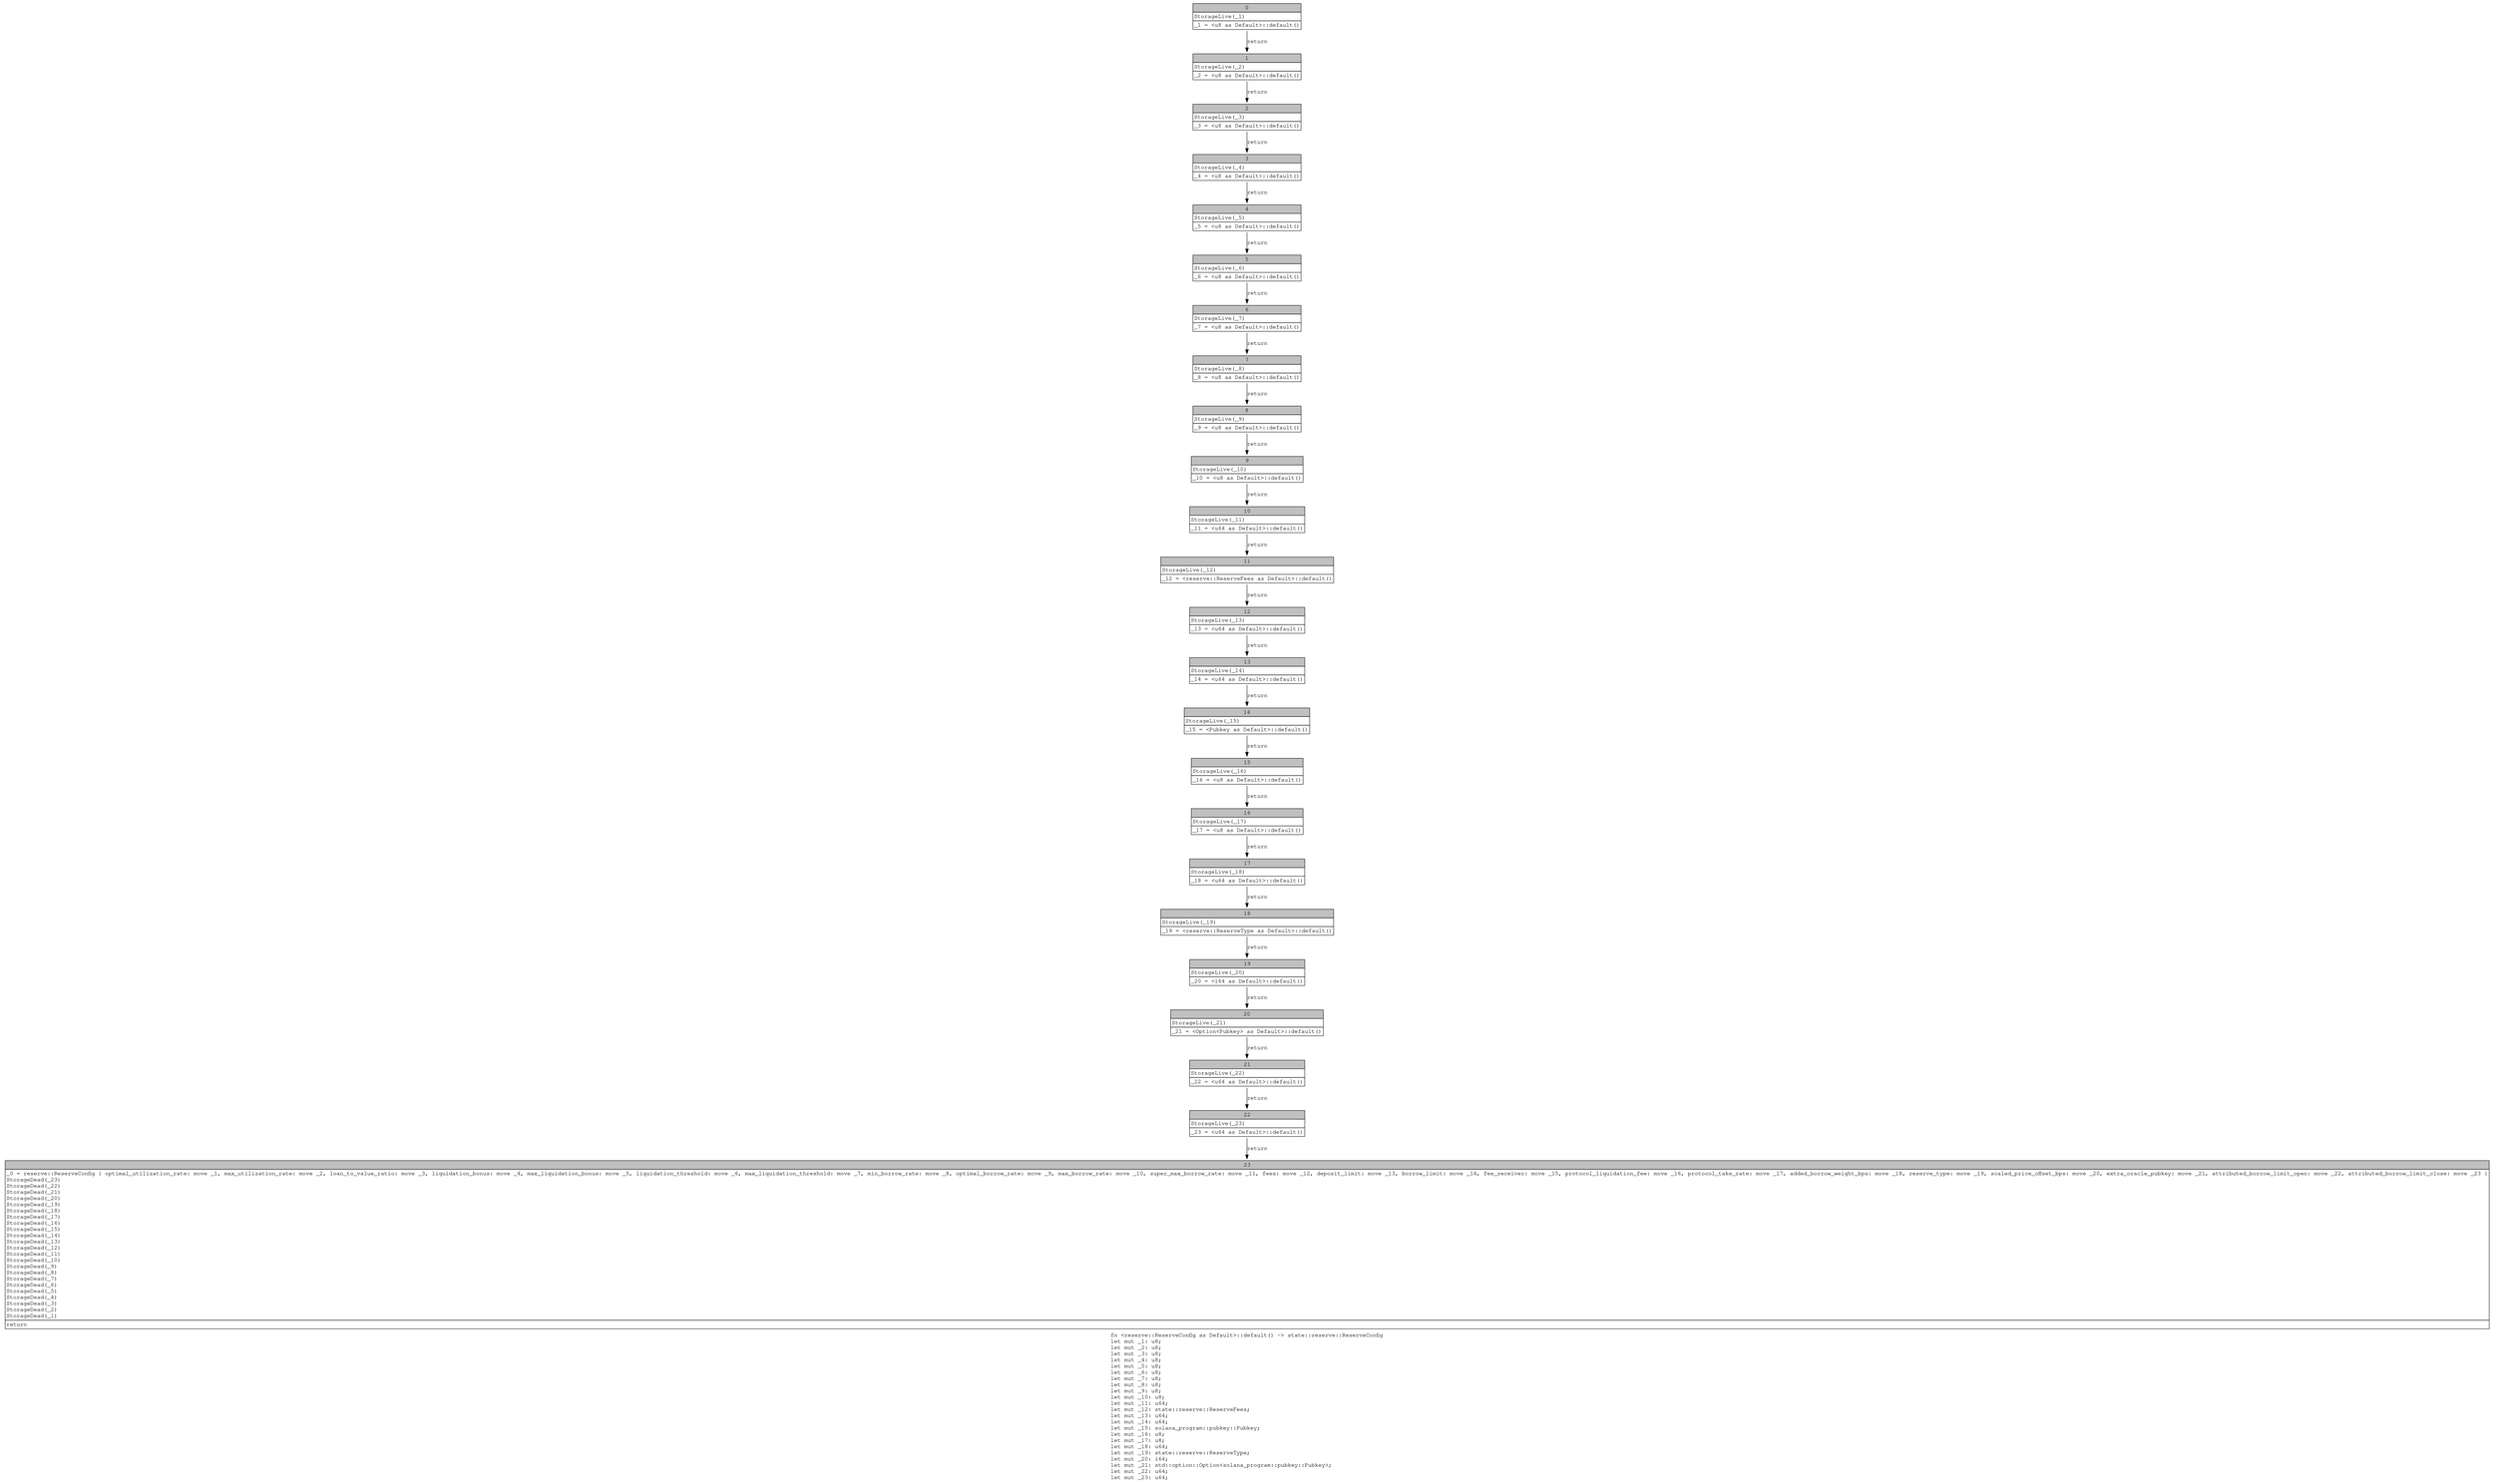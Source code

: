 digraph Mir_0_2394 {
    graph [fontname="Courier, monospace"];
    node [fontname="Courier, monospace"];
    edge [fontname="Courier, monospace"];
    label=<fn &lt;reserve::ReserveConfig as Default&gt;::default() -&gt; state::reserve::ReserveConfig<br align="left"/>let mut _1: u8;<br align="left"/>let mut _2: u8;<br align="left"/>let mut _3: u8;<br align="left"/>let mut _4: u8;<br align="left"/>let mut _5: u8;<br align="left"/>let mut _6: u8;<br align="left"/>let mut _7: u8;<br align="left"/>let mut _8: u8;<br align="left"/>let mut _9: u8;<br align="left"/>let mut _10: u8;<br align="left"/>let mut _11: u64;<br align="left"/>let mut _12: state::reserve::ReserveFees;<br align="left"/>let mut _13: u64;<br align="left"/>let mut _14: u64;<br align="left"/>let mut _15: solana_program::pubkey::Pubkey;<br align="left"/>let mut _16: u8;<br align="left"/>let mut _17: u8;<br align="left"/>let mut _18: u64;<br align="left"/>let mut _19: state::reserve::ReserveType;<br align="left"/>let mut _20: i64;<br align="left"/>let mut _21: std::option::Option&lt;solana_program::pubkey::Pubkey&gt;;<br align="left"/>let mut _22: u64;<br align="left"/>let mut _23: u64;<br align="left"/>>;
    bb0__0_2394 [shape="none", label=<<table border="0" cellborder="1" cellspacing="0"><tr><td bgcolor="gray" align="center" colspan="1">0</td></tr><tr><td align="left" balign="left">StorageLive(_1)<br/></td></tr><tr><td align="left">_1 = &lt;u8 as Default&gt;::default()</td></tr></table>>];
    bb1__0_2394 [shape="none", label=<<table border="0" cellborder="1" cellspacing="0"><tr><td bgcolor="gray" align="center" colspan="1">1</td></tr><tr><td align="left" balign="left">StorageLive(_2)<br/></td></tr><tr><td align="left">_2 = &lt;u8 as Default&gt;::default()</td></tr></table>>];
    bb2__0_2394 [shape="none", label=<<table border="0" cellborder="1" cellspacing="0"><tr><td bgcolor="gray" align="center" colspan="1">2</td></tr><tr><td align="left" balign="left">StorageLive(_3)<br/></td></tr><tr><td align="left">_3 = &lt;u8 as Default&gt;::default()</td></tr></table>>];
    bb3__0_2394 [shape="none", label=<<table border="0" cellborder="1" cellspacing="0"><tr><td bgcolor="gray" align="center" colspan="1">3</td></tr><tr><td align="left" balign="left">StorageLive(_4)<br/></td></tr><tr><td align="left">_4 = &lt;u8 as Default&gt;::default()</td></tr></table>>];
    bb4__0_2394 [shape="none", label=<<table border="0" cellborder="1" cellspacing="0"><tr><td bgcolor="gray" align="center" colspan="1">4</td></tr><tr><td align="left" balign="left">StorageLive(_5)<br/></td></tr><tr><td align="left">_5 = &lt;u8 as Default&gt;::default()</td></tr></table>>];
    bb5__0_2394 [shape="none", label=<<table border="0" cellborder="1" cellspacing="0"><tr><td bgcolor="gray" align="center" colspan="1">5</td></tr><tr><td align="left" balign="left">StorageLive(_6)<br/></td></tr><tr><td align="left">_6 = &lt;u8 as Default&gt;::default()</td></tr></table>>];
    bb6__0_2394 [shape="none", label=<<table border="0" cellborder="1" cellspacing="0"><tr><td bgcolor="gray" align="center" colspan="1">6</td></tr><tr><td align="left" balign="left">StorageLive(_7)<br/></td></tr><tr><td align="left">_7 = &lt;u8 as Default&gt;::default()</td></tr></table>>];
    bb7__0_2394 [shape="none", label=<<table border="0" cellborder="1" cellspacing="0"><tr><td bgcolor="gray" align="center" colspan="1">7</td></tr><tr><td align="left" balign="left">StorageLive(_8)<br/></td></tr><tr><td align="left">_8 = &lt;u8 as Default&gt;::default()</td></tr></table>>];
    bb8__0_2394 [shape="none", label=<<table border="0" cellborder="1" cellspacing="0"><tr><td bgcolor="gray" align="center" colspan="1">8</td></tr><tr><td align="left" balign="left">StorageLive(_9)<br/></td></tr><tr><td align="left">_9 = &lt;u8 as Default&gt;::default()</td></tr></table>>];
    bb9__0_2394 [shape="none", label=<<table border="0" cellborder="1" cellspacing="0"><tr><td bgcolor="gray" align="center" colspan="1">9</td></tr><tr><td align="left" balign="left">StorageLive(_10)<br/></td></tr><tr><td align="left">_10 = &lt;u8 as Default&gt;::default()</td></tr></table>>];
    bb10__0_2394 [shape="none", label=<<table border="0" cellborder="1" cellspacing="0"><tr><td bgcolor="gray" align="center" colspan="1">10</td></tr><tr><td align="left" balign="left">StorageLive(_11)<br/></td></tr><tr><td align="left">_11 = &lt;u64 as Default&gt;::default()</td></tr></table>>];
    bb11__0_2394 [shape="none", label=<<table border="0" cellborder="1" cellspacing="0"><tr><td bgcolor="gray" align="center" colspan="1">11</td></tr><tr><td align="left" balign="left">StorageLive(_12)<br/></td></tr><tr><td align="left">_12 = &lt;reserve::ReserveFees as Default&gt;::default()</td></tr></table>>];
    bb12__0_2394 [shape="none", label=<<table border="0" cellborder="1" cellspacing="0"><tr><td bgcolor="gray" align="center" colspan="1">12</td></tr><tr><td align="left" balign="left">StorageLive(_13)<br/></td></tr><tr><td align="left">_13 = &lt;u64 as Default&gt;::default()</td></tr></table>>];
    bb13__0_2394 [shape="none", label=<<table border="0" cellborder="1" cellspacing="0"><tr><td bgcolor="gray" align="center" colspan="1">13</td></tr><tr><td align="left" balign="left">StorageLive(_14)<br/></td></tr><tr><td align="left">_14 = &lt;u64 as Default&gt;::default()</td></tr></table>>];
    bb14__0_2394 [shape="none", label=<<table border="0" cellborder="1" cellspacing="0"><tr><td bgcolor="gray" align="center" colspan="1">14</td></tr><tr><td align="left" balign="left">StorageLive(_15)<br/></td></tr><tr><td align="left">_15 = &lt;Pubkey as Default&gt;::default()</td></tr></table>>];
    bb15__0_2394 [shape="none", label=<<table border="0" cellborder="1" cellspacing="0"><tr><td bgcolor="gray" align="center" colspan="1">15</td></tr><tr><td align="left" balign="left">StorageLive(_16)<br/></td></tr><tr><td align="left">_16 = &lt;u8 as Default&gt;::default()</td></tr></table>>];
    bb16__0_2394 [shape="none", label=<<table border="0" cellborder="1" cellspacing="0"><tr><td bgcolor="gray" align="center" colspan="1">16</td></tr><tr><td align="left" balign="left">StorageLive(_17)<br/></td></tr><tr><td align="left">_17 = &lt;u8 as Default&gt;::default()</td></tr></table>>];
    bb17__0_2394 [shape="none", label=<<table border="0" cellborder="1" cellspacing="0"><tr><td bgcolor="gray" align="center" colspan="1">17</td></tr><tr><td align="left" balign="left">StorageLive(_18)<br/></td></tr><tr><td align="left">_18 = &lt;u64 as Default&gt;::default()</td></tr></table>>];
    bb18__0_2394 [shape="none", label=<<table border="0" cellborder="1" cellspacing="0"><tr><td bgcolor="gray" align="center" colspan="1">18</td></tr><tr><td align="left" balign="left">StorageLive(_19)<br/></td></tr><tr><td align="left">_19 = &lt;reserve::ReserveType as Default&gt;::default()</td></tr></table>>];
    bb19__0_2394 [shape="none", label=<<table border="0" cellborder="1" cellspacing="0"><tr><td bgcolor="gray" align="center" colspan="1">19</td></tr><tr><td align="left" balign="left">StorageLive(_20)<br/></td></tr><tr><td align="left">_20 = &lt;i64 as Default&gt;::default()</td></tr></table>>];
    bb20__0_2394 [shape="none", label=<<table border="0" cellborder="1" cellspacing="0"><tr><td bgcolor="gray" align="center" colspan="1">20</td></tr><tr><td align="left" balign="left">StorageLive(_21)<br/></td></tr><tr><td align="left">_21 = &lt;Option&lt;Pubkey&gt; as Default&gt;::default()</td></tr></table>>];
    bb21__0_2394 [shape="none", label=<<table border="0" cellborder="1" cellspacing="0"><tr><td bgcolor="gray" align="center" colspan="1">21</td></tr><tr><td align="left" balign="left">StorageLive(_22)<br/></td></tr><tr><td align="left">_22 = &lt;u64 as Default&gt;::default()</td></tr></table>>];
    bb22__0_2394 [shape="none", label=<<table border="0" cellborder="1" cellspacing="0"><tr><td bgcolor="gray" align="center" colspan="1">22</td></tr><tr><td align="left" balign="left">StorageLive(_23)<br/></td></tr><tr><td align="left">_23 = &lt;u64 as Default&gt;::default()</td></tr></table>>];
    bb23__0_2394 [shape="none", label=<<table border="0" cellborder="1" cellspacing="0"><tr><td bgcolor="gray" align="center" colspan="1">23</td></tr><tr><td align="left" balign="left">_0 = reserve::ReserveConfig { optimal_utilization_rate: move _1, max_utilization_rate: move _2, loan_to_value_ratio: move _3, liquidation_bonus: move _4, max_liquidation_bonus: move _5, liquidation_threshold: move _6, max_liquidation_threshold: move _7, min_borrow_rate: move _8, optimal_borrow_rate: move _9, max_borrow_rate: move _10, super_max_borrow_rate: move _11, fees: move _12, deposit_limit: move _13, borrow_limit: move _14, fee_receiver: move _15, protocol_liquidation_fee: move _16, protocol_take_rate: move _17, added_borrow_weight_bps: move _18, reserve_type: move _19, scaled_price_offset_bps: move _20, extra_oracle_pubkey: move _21, attributed_borrow_limit_open: move _22, attributed_borrow_limit_close: move _23 }<br/>StorageDead(_23)<br/>StorageDead(_22)<br/>StorageDead(_21)<br/>StorageDead(_20)<br/>StorageDead(_19)<br/>StorageDead(_18)<br/>StorageDead(_17)<br/>StorageDead(_16)<br/>StorageDead(_15)<br/>StorageDead(_14)<br/>StorageDead(_13)<br/>StorageDead(_12)<br/>StorageDead(_11)<br/>StorageDead(_10)<br/>StorageDead(_9)<br/>StorageDead(_8)<br/>StorageDead(_7)<br/>StorageDead(_6)<br/>StorageDead(_5)<br/>StorageDead(_4)<br/>StorageDead(_3)<br/>StorageDead(_2)<br/>StorageDead(_1)<br/></td></tr><tr><td align="left">return</td></tr></table>>];
    bb0__0_2394 -> bb1__0_2394 [label="return"];
    bb1__0_2394 -> bb2__0_2394 [label="return"];
    bb2__0_2394 -> bb3__0_2394 [label="return"];
    bb3__0_2394 -> bb4__0_2394 [label="return"];
    bb4__0_2394 -> bb5__0_2394 [label="return"];
    bb5__0_2394 -> bb6__0_2394 [label="return"];
    bb6__0_2394 -> bb7__0_2394 [label="return"];
    bb7__0_2394 -> bb8__0_2394 [label="return"];
    bb8__0_2394 -> bb9__0_2394 [label="return"];
    bb9__0_2394 -> bb10__0_2394 [label="return"];
    bb10__0_2394 -> bb11__0_2394 [label="return"];
    bb11__0_2394 -> bb12__0_2394 [label="return"];
    bb12__0_2394 -> bb13__0_2394 [label="return"];
    bb13__0_2394 -> bb14__0_2394 [label="return"];
    bb14__0_2394 -> bb15__0_2394 [label="return"];
    bb15__0_2394 -> bb16__0_2394 [label="return"];
    bb16__0_2394 -> bb17__0_2394 [label="return"];
    bb17__0_2394 -> bb18__0_2394 [label="return"];
    bb18__0_2394 -> bb19__0_2394 [label="return"];
    bb19__0_2394 -> bb20__0_2394 [label="return"];
    bb20__0_2394 -> bb21__0_2394 [label="return"];
    bb21__0_2394 -> bb22__0_2394 [label="return"];
    bb22__0_2394 -> bb23__0_2394 [label="return"];
}

